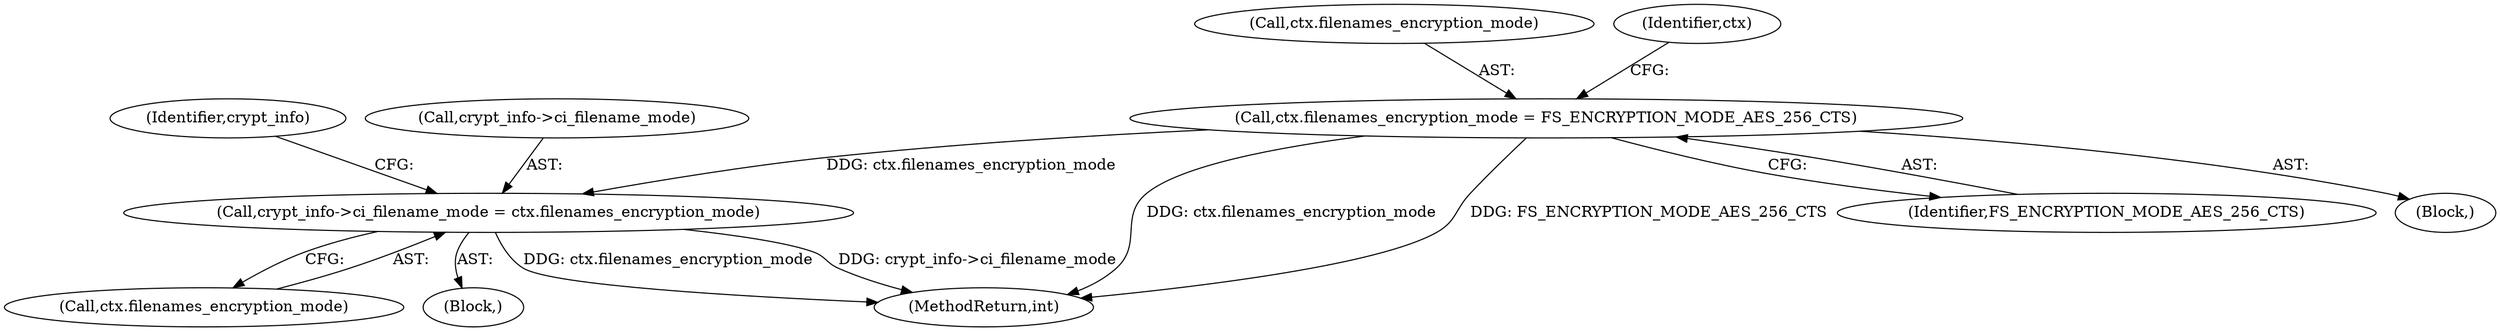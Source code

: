 digraph "0_linux_1b53cf9815bb4744958d41f3795d5d5a1d365e2d_1@API" {
"1000271" [label="(Call,crypt_info->ci_filename_mode = ctx.filenames_encryption_mode)"];
"1000207" [label="(Call,ctx.filenames_encryption_mode = FS_ENCRYPTION_MODE_AES_256_CTS)"];
"1000275" [label="(Call,ctx.filenames_encryption_mode)"];
"1000280" [label="(Identifier,crypt_info)"];
"1000208" [label="(Call,ctx.filenames_encryption_mode)"];
"1000211" [label="(Identifier,FS_ENCRYPTION_MODE_AES_256_CTS)"];
"1000181" [label="(Block,)"];
"1000214" [label="(Identifier,ctx)"];
"1000104" [label="(Block,)"];
"1000272" [label="(Call,crypt_info->ci_filename_mode)"];
"1000454" [label="(MethodReturn,int)"];
"1000207" [label="(Call,ctx.filenames_encryption_mode = FS_ENCRYPTION_MODE_AES_256_CTS)"];
"1000271" [label="(Call,crypt_info->ci_filename_mode = ctx.filenames_encryption_mode)"];
"1000271" -> "1000104"  [label="AST: "];
"1000271" -> "1000275"  [label="CFG: "];
"1000272" -> "1000271"  [label="AST: "];
"1000275" -> "1000271"  [label="AST: "];
"1000280" -> "1000271"  [label="CFG: "];
"1000271" -> "1000454"  [label="DDG: ctx.filenames_encryption_mode"];
"1000271" -> "1000454"  [label="DDG: crypt_info->ci_filename_mode"];
"1000207" -> "1000271"  [label="DDG: ctx.filenames_encryption_mode"];
"1000207" -> "1000181"  [label="AST: "];
"1000207" -> "1000211"  [label="CFG: "];
"1000208" -> "1000207"  [label="AST: "];
"1000211" -> "1000207"  [label="AST: "];
"1000214" -> "1000207"  [label="CFG: "];
"1000207" -> "1000454"  [label="DDG: ctx.filenames_encryption_mode"];
"1000207" -> "1000454"  [label="DDG: FS_ENCRYPTION_MODE_AES_256_CTS"];
}
